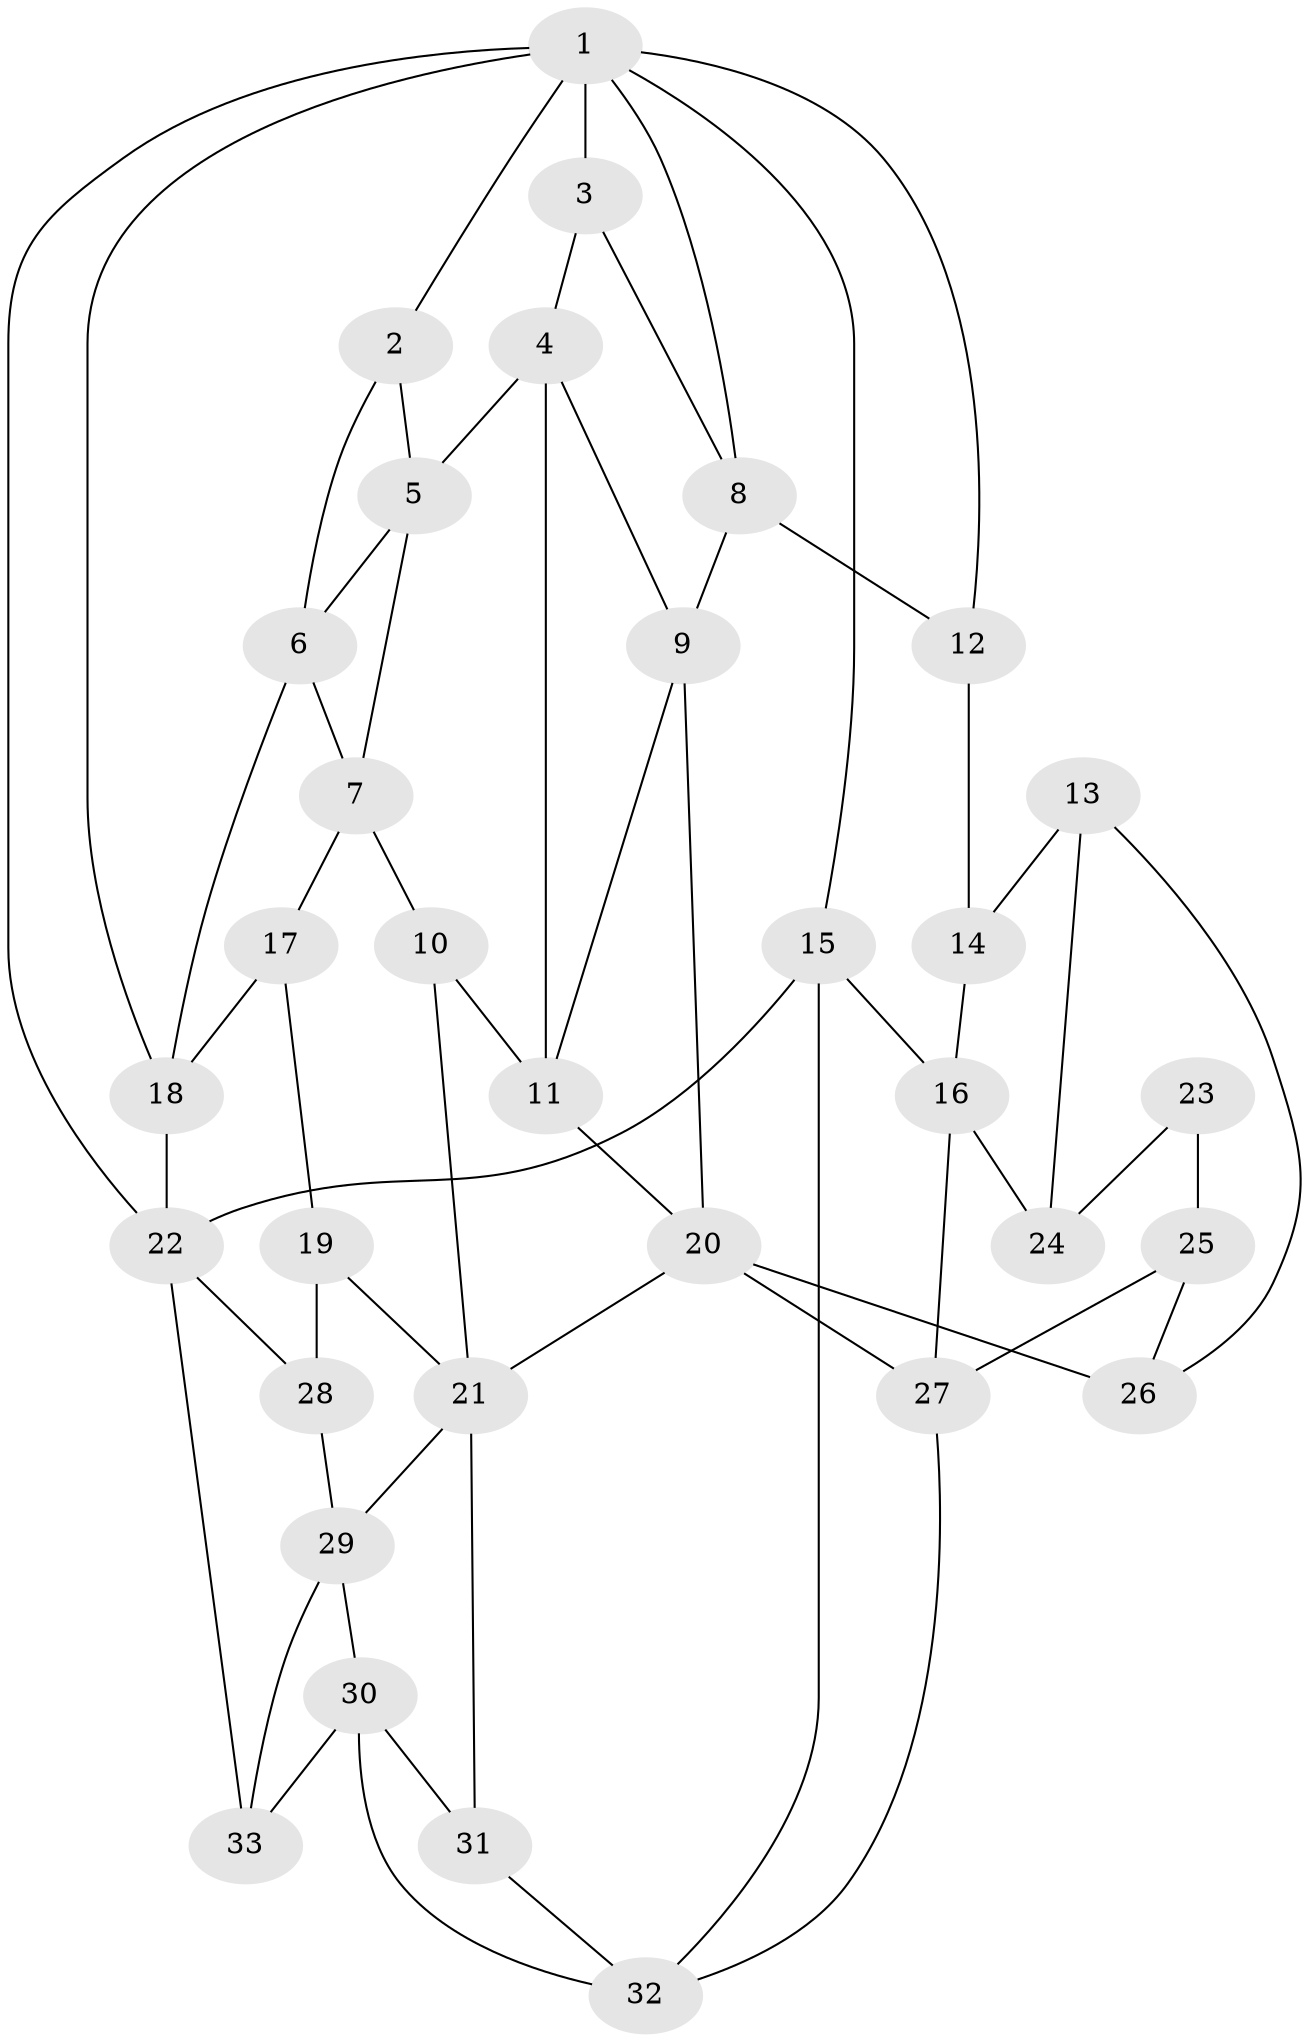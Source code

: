 // original degree distribution, {3: 0.045454545454545456, 6: 0.22727272727272727, 5: 0.5, 4: 0.22727272727272727}
// Generated by graph-tools (version 1.1) at 2025/27/03/09/25 03:27:06]
// undirected, 33 vertices, 61 edges
graph export_dot {
graph [start="1"]
  node [color=gray90,style=filled];
  1;
  2;
  3;
  4;
  5;
  6;
  7;
  8;
  9;
  10;
  11;
  12;
  13;
  14;
  15;
  16;
  17;
  18;
  19;
  20;
  21;
  22;
  23;
  24;
  25;
  26;
  27;
  28;
  29;
  30;
  31;
  32;
  33;
  1 -- 2 [weight=1.0];
  1 -- 3 [weight=1.0];
  1 -- 8 [weight=1.0];
  1 -- 12 [weight=1.0];
  1 -- 15 [weight=1.0];
  1 -- 18 [weight=1.0];
  1 -- 22 [weight=1.0];
  2 -- 5 [weight=1.0];
  2 -- 6 [weight=1.0];
  3 -- 4 [weight=1.0];
  3 -- 8 [weight=1.0];
  4 -- 5 [weight=1.0];
  4 -- 9 [weight=1.0];
  4 -- 11 [weight=1.0];
  5 -- 6 [weight=1.0];
  5 -- 7 [weight=1.0];
  6 -- 7 [weight=1.0];
  6 -- 18 [weight=1.0];
  7 -- 10 [weight=1.0];
  7 -- 17 [weight=1.0];
  8 -- 9 [weight=1.0];
  8 -- 12 [weight=1.0];
  9 -- 11 [weight=1.0];
  9 -- 20 [weight=1.0];
  10 -- 11 [weight=1.0];
  10 -- 21 [weight=1.0];
  11 -- 20 [weight=1.0];
  12 -- 14 [weight=2.0];
  13 -- 14 [weight=1.0];
  13 -- 24 [weight=1.0];
  13 -- 26 [weight=1.0];
  14 -- 16 [weight=1.0];
  15 -- 16 [weight=1.0];
  15 -- 22 [weight=1.0];
  15 -- 32 [weight=1.0];
  16 -- 24 [weight=1.0];
  16 -- 27 [weight=1.0];
  17 -- 18 [weight=1.0];
  17 -- 19 [weight=1.0];
  18 -- 22 [weight=1.0];
  19 -- 21 [weight=1.0];
  19 -- 28 [weight=2.0];
  20 -- 21 [weight=1.0];
  20 -- 26 [weight=2.0];
  20 -- 27 [weight=1.0];
  21 -- 29 [weight=1.0];
  21 -- 31 [weight=2.0];
  22 -- 28 [weight=1.0];
  22 -- 33 [weight=1.0];
  23 -- 24 [weight=1.0];
  23 -- 25 [weight=2.0];
  25 -- 26 [weight=1.0];
  25 -- 27 [weight=1.0];
  27 -- 32 [weight=1.0];
  28 -- 29 [weight=1.0];
  29 -- 30 [weight=1.0];
  29 -- 33 [weight=1.0];
  30 -- 31 [weight=1.0];
  30 -- 32 [weight=1.0];
  30 -- 33 [weight=1.0];
  31 -- 32 [weight=1.0];
}
